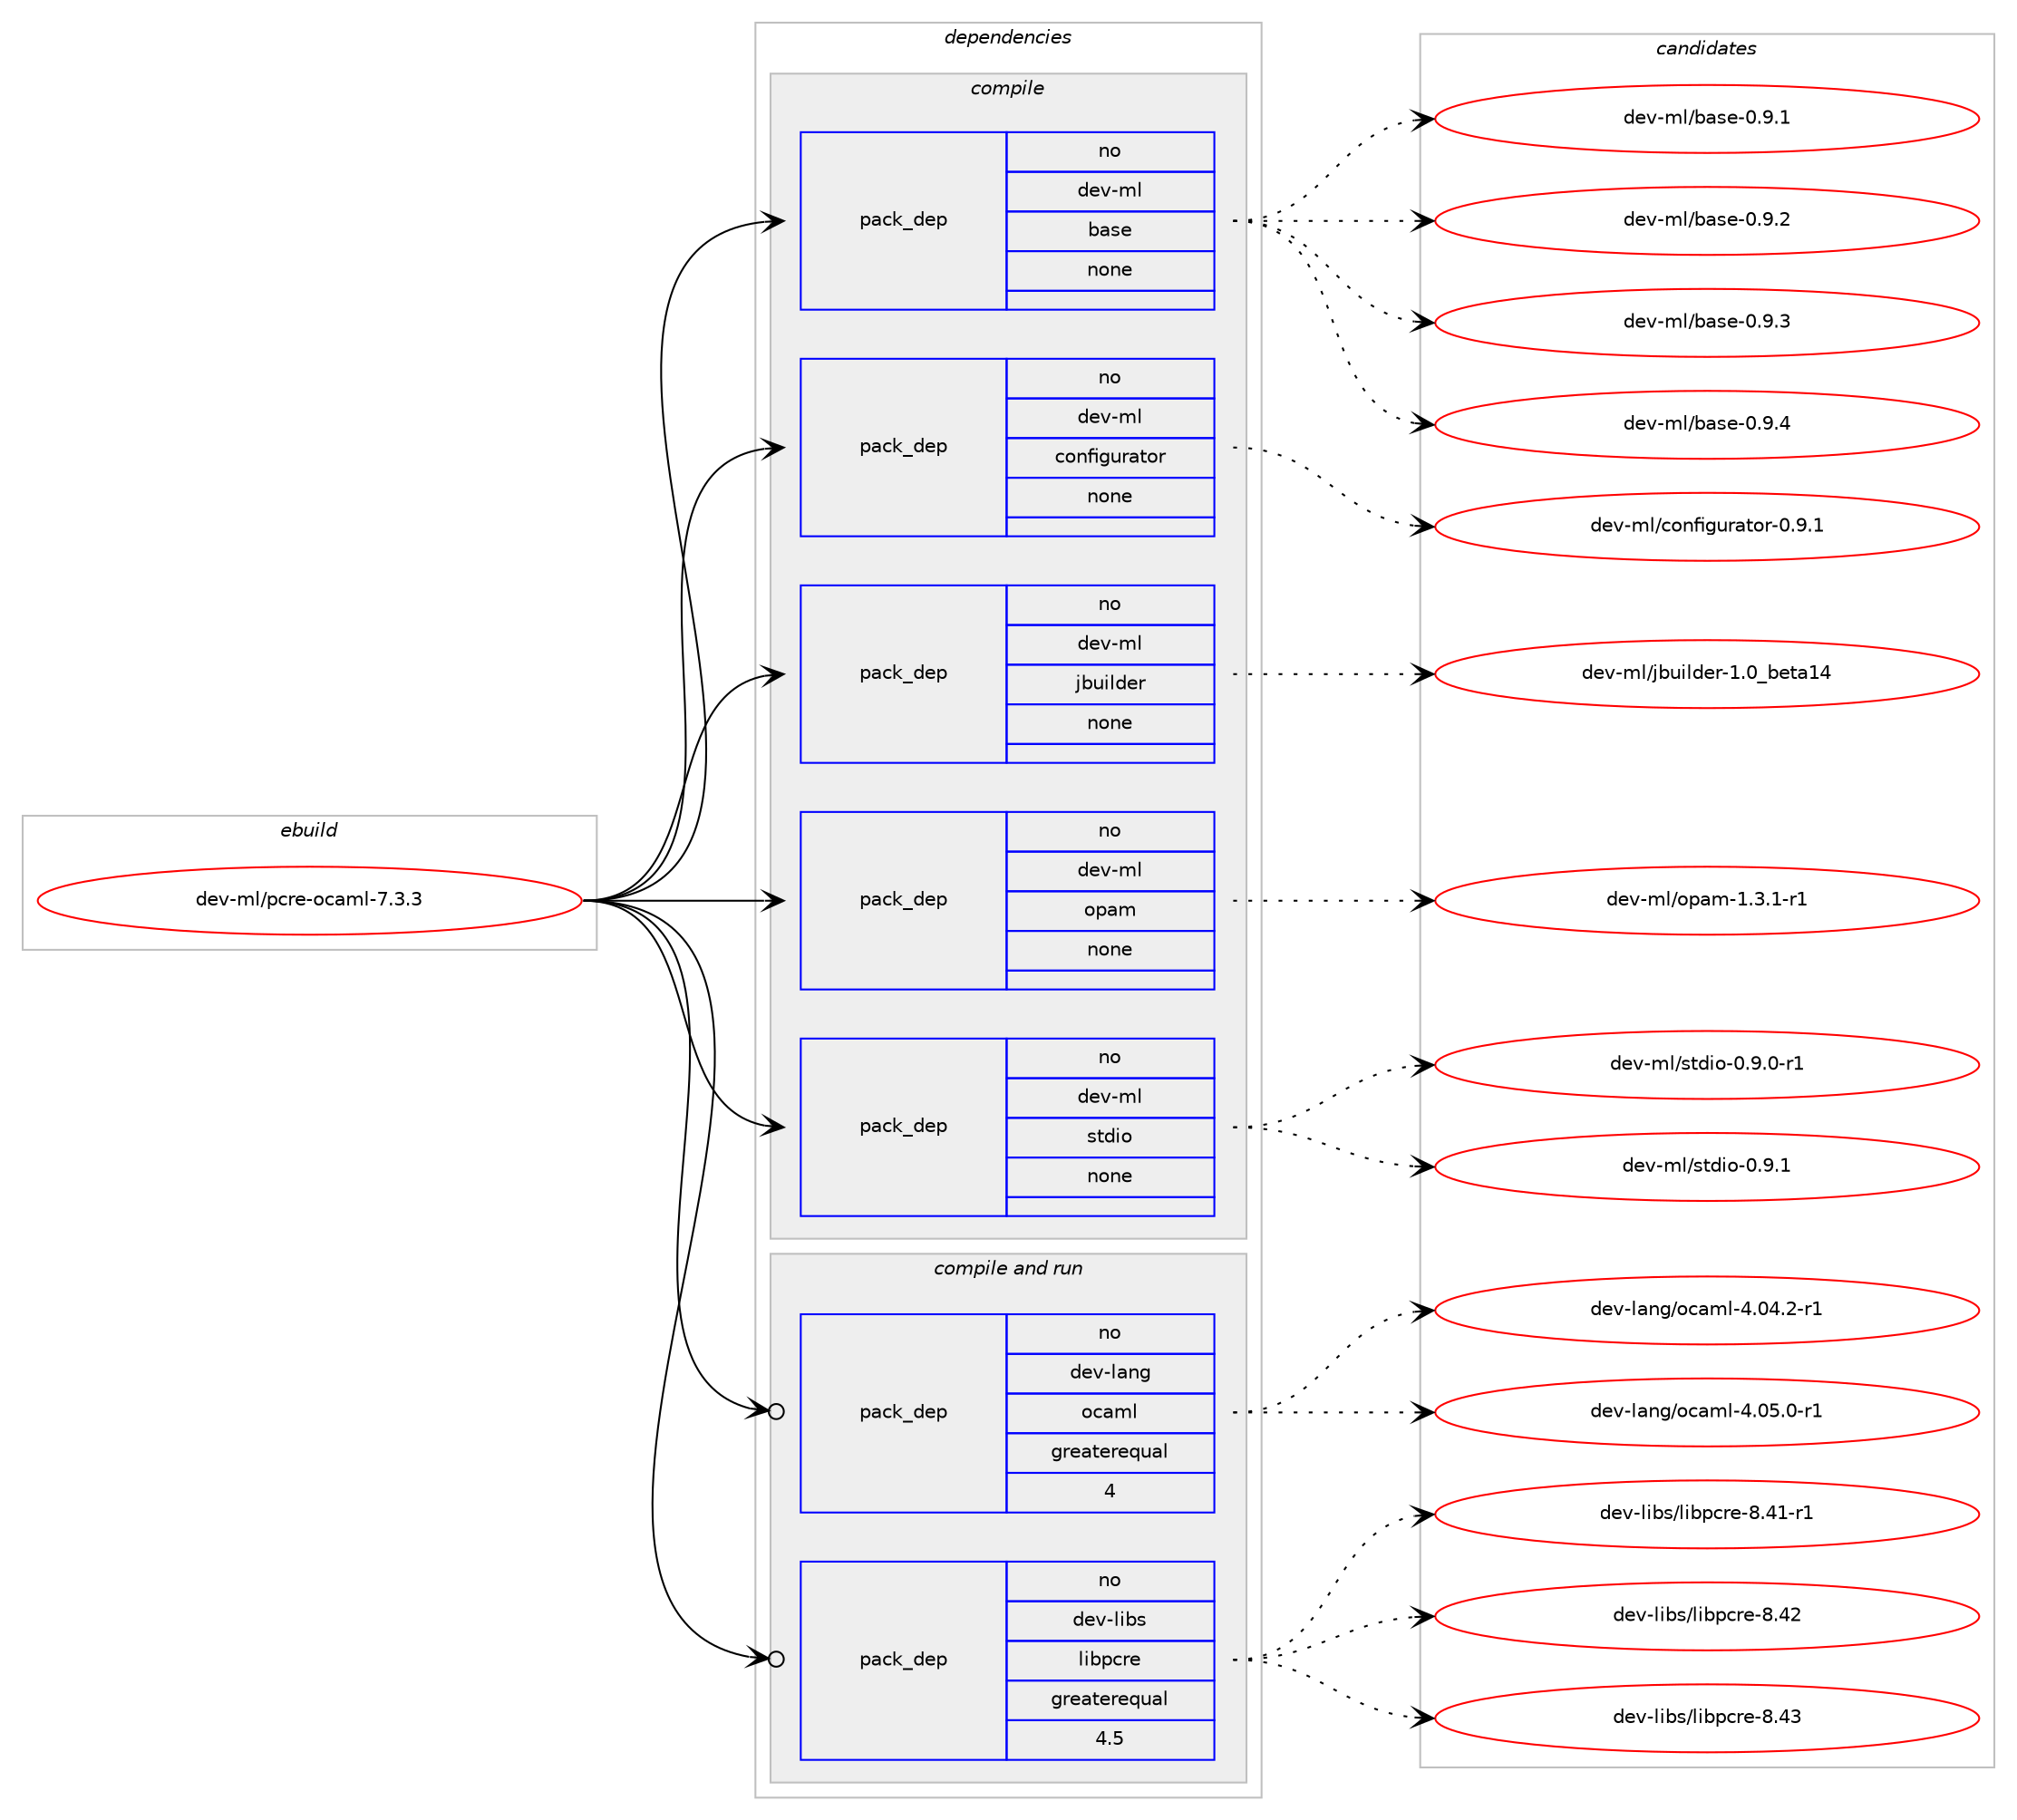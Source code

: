 digraph prolog {

# *************
# Graph options
# *************

newrank=true;
concentrate=true;
compound=true;
graph [rankdir=LR,fontname=Helvetica,fontsize=10,ranksep=1.5];#, ranksep=2.5, nodesep=0.2];
edge  [arrowhead=vee];
node  [fontname=Helvetica,fontsize=10];

# **********
# The ebuild
# **********

subgraph cluster_leftcol {
color=gray;
rank=same;
label=<<i>ebuild</i>>;
id [label="dev-ml/pcre-ocaml-7.3.3", color=red, width=4, href="../dev-ml/pcre-ocaml-7.3.3.svg"];
}

# ****************
# The dependencies
# ****************

subgraph cluster_midcol {
color=gray;
label=<<i>dependencies</i>>;
subgraph cluster_compile {
fillcolor="#eeeeee";
style=filled;
label=<<i>compile</i>>;
subgraph pack985262 {
dependency1375921 [label=<<TABLE BORDER="0" CELLBORDER="1" CELLSPACING="0" CELLPADDING="4" WIDTH="220"><TR><TD ROWSPAN="6" CELLPADDING="30">pack_dep</TD></TR><TR><TD WIDTH="110">no</TD></TR><TR><TD>dev-ml</TD></TR><TR><TD>base</TD></TR><TR><TD>none</TD></TR><TR><TD></TD></TR></TABLE>>, shape=none, color=blue];
}
id:e -> dependency1375921:w [weight=20,style="solid",arrowhead="vee"];
subgraph pack985263 {
dependency1375922 [label=<<TABLE BORDER="0" CELLBORDER="1" CELLSPACING="0" CELLPADDING="4" WIDTH="220"><TR><TD ROWSPAN="6" CELLPADDING="30">pack_dep</TD></TR><TR><TD WIDTH="110">no</TD></TR><TR><TD>dev-ml</TD></TR><TR><TD>configurator</TD></TR><TR><TD>none</TD></TR><TR><TD></TD></TR></TABLE>>, shape=none, color=blue];
}
id:e -> dependency1375922:w [weight=20,style="solid",arrowhead="vee"];
subgraph pack985264 {
dependency1375923 [label=<<TABLE BORDER="0" CELLBORDER="1" CELLSPACING="0" CELLPADDING="4" WIDTH="220"><TR><TD ROWSPAN="6" CELLPADDING="30">pack_dep</TD></TR><TR><TD WIDTH="110">no</TD></TR><TR><TD>dev-ml</TD></TR><TR><TD>jbuilder</TD></TR><TR><TD>none</TD></TR><TR><TD></TD></TR></TABLE>>, shape=none, color=blue];
}
id:e -> dependency1375923:w [weight=20,style="solid",arrowhead="vee"];
subgraph pack985265 {
dependency1375924 [label=<<TABLE BORDER="0" CELLBORDER="1" CELLSPACING="0" CELLPADDING="4" WIDTH="220"><TR><TD ROWSPAN="6" CELLPADDING="30">pack_dep</TD></TR><TR><TD WIDTH="110">no</TD></TR><TR><TD>dev-ml</TD></TR><TR><TD>opam</TD></TR><TR><TD>none</TD></TR><TR><TD></TD></TR></TABLE>>, shape=none, color=blue];
}
id:e -> dependency1375924:w [weight=20,style="solid",arrowhead="vee"];
subgraph pack985266 {
dependency1375925 [label=<<TABLE BORDER="0" CELLBORDER="1" CELLSPACING="0" CELLPADDING="4" WIDTH="220"><TR><TD ROWSPAN="6" CELLPADDING="30">pack_dep</TD></TR><TR><TD WIDTH="110">no</TD></TR><TR><TD>dev-ml</TD></TR><TR><TD>stdio</TD></TR><TR><TD>none</TD></TR><TR><TD></TD></TR></TABLE>>, shape=none, color=blue];
}
id:e -> dependency1375925:w [weight=20,style="solid",arrowhead="vee"];
}
subgraph cluster_compileandrun {
fillcolor="#eeeeee";
style=filled;
label=<<i>compile and run</i>>;
subgraph pack985267 {
dependency1375926 [label=<<TABLE BORDER="0" CELLBORDER="1" CELLSPACING="0" CELLPADDING="4" WIDTH="220"><TR><TD ROWSPAN="6" CELLPADDING="30">pack_dep</TD></TR><TR><TD WIDTH="110">no</TD></TR><TR><TD>dev-lang</TD></TR><TR><TD>ocaml</TD></TR><TR><TD>greaterequal</TD></TR><TR><TD>4</TD></TR></TABLE>>, shape=none, color=blue];
}
id:e -> dependency1375926:w [weight=20,style="solid",arrowhead="odotvee"];
subgraph pack985268 {
dependency1375927 [label=<<TABLE BORDER="0" CELLBORDER="1" CELLSPACING="0" CELLPADDING="4" WIDTH="220"><TR><TD ROWSPAN="6" CELLPADDING="30">pack_dep</TD></TR><TR><TD WIDTH="110">no</TD></TR><TR><TD>dev-libs</TD></TR><TR><TD>libpcre</TD></TR><TR><TD>greaterequal</TD></TR><TR><TD>4.5</TD></TR></TABLE>>, shape=none, color=blue];
}
id:e -> dependency1375927:w [weight=20,style="solid",arrowhead="odotvee"];
}
subgraph cluster_run {
fillcolor="#eeeeee";
style=filled;
label=<<i>run</i>>;
}
}

# **************
# The candidates
# **************

subgraph cluster_choices {
rank=same;
color=gray;
label=<<i>candidates</i>>;

subgraph choice985262 {
color=black;
nodesep=1;
choice10010111845109108479897115101454846574649 [label="dev-ml/base-0.9.1", color=red, width=4,href="../dev-ml/base-0.9.1.svg"];
choice10010111845109108479897115101454846574650 [label="dev-ml/base-0.9.2", color=red, width=4,href="../dev-ml/base-0.9.2.svg"];
choice10010111845109108479897115101454846574651 [label="dev-ml/base-0.9.3", color=red, width=4,href="../dev-ml/base-0.9.3.svg"];
choice10010111845109108479897115101454846574652 [label="dev-ml/base-0.9.4", color=red, width=4,href="../dev-ml/base-0.9.4.svg"];
dependency1375921:e -> choice10010111845109108479897115101454846574649:w [style=dotted,weight="100"];
dependency1375921:e -> choice10010111845109108479897115101454846574650:w [style=dotted,weight="100"];
dependency1375921:e -> choice10010111845109108479897115101454846574651:w [style=dotted,weight="100"];
dependency1375921:e -> choice10010111845109108479897115101454846574652:w [style=dotted,weight="100"];
}
subgraph choice985263 {
color=black;
nodesep=1;
choice10010111845109108479911111010210510311711497116111114454846574649 [label="dev-ml/configurator-0.9.1", color=red, width=4,href="../dev-ml/configurator-0.9.1.svg"];
dependency1375922:e -> choice10010111845109108479911111010210510311711497116111114454846574649:w [style=dotted,weight="100"];
}
subgraph choice985264 {
color=black;
nodesep=1;
choice100101118451091084710698117105108100101114454946489598101116974952 [label="dev-ml/jbuilder-1.0_beta14", color=red, width=4,href="../dev-ml/jbuilder-1.0_beta14.svg"];
dependency1375923:e -> choice100101118451091084710698117105108100101114454946489598101116974952:w [style=dotted,weight="100"];
}
subgraph choice985265 {
color=black;
nodesep=1;
choice1001011184510910847111112971094549465146494511449 [label="dev-ml/opam-1.3.1-r1", color=red, width=4,href="../dev-ml/opam-1.3.1-r1.svg"];
dependency1375924:e -> choice1001011184510910847111112971094549465146494511449:w [style=dotted,weight="100"];
}
subgraph choice985266 {
color=black;
nodesep=1;
choice10010111845109108471151161001051114548465746484511449 [label="dev-ml/stdio-0.9.0-r1", color=red, width=4,href="../dev-ml/stdio-0.9.0-r1.svg"];
choice1001011184510910847115116100105111454846574649 [label="dev-ml/stdio-0.9.1", color=red, width=4,href="../dev-ml/stdio-0.9.1.svg"];
dependency1375925:e -> choice10010111845109108471151161001051114548465746484511449:w [style=dotted,weight="100"];
dependency1375925:e -> choice1001011184510910847115116100105111454846574649:w [style=dotted,weight="100"];
}
subgraph choice985267 {
color=black;
nodesep=1;
choice1001011184510897110103471119997109108455246485246504511449 [label="dev-lang/ocaml-4.04.2-r1", color=red, width=4,href="../dev-lang/ocaml-4.04.2-r1.svg"];
choice1001011184510897110103471119997109108455246485346484511449 [label="dev-lang/ocaml-4.05.0-r1", color=red, width=4,href="../dev-lang/ocaml-4.05.0-r1.svg"];
dependency1375926:e -> choice1001011184510897110103471119997109108455246485246504511449:w [style=dotted,weight="100"];
dependency1375926:e -> choice1001011184510897110103471119997109108455246485346484511449:w [style=dotted,weight="100"];
}
subgraph choice985268 {
color=black;
nodesep=1;
choice100101118451081059811547108105981129911410145564652494511449 [label="dev-libs/libpcre-8.41-r1", color=red, width=4,href="../dev-libs/libpcre-8.41-r1.svg"];
choice10010111845108105981154710810598112991141014556465250 [label="dev-libs/libpcre-8.42", color=red, width=4,href="../dev-libs/libpcre-8.42.svg"];
choice10010111845108105981154710810598112991141014556465251 [label="dev-libs/libpcre-8.43", color=red, width=4,href="../dev-libs/libpcre-8.43.svg"];
dependency1375927:e -> choice100101118451081059811547108105981129911410145564652494511449:w [style=dotted,weight="100"];
dependency1375927:e -> choice10010111845108105981154710810598112991141014556465250:w [style=dotted,weight="100"];
dependency1375927:e -> choice10010111845108105981154710810598112991141014556465251:w [style=dotted,weight="100"];
}
}

}
